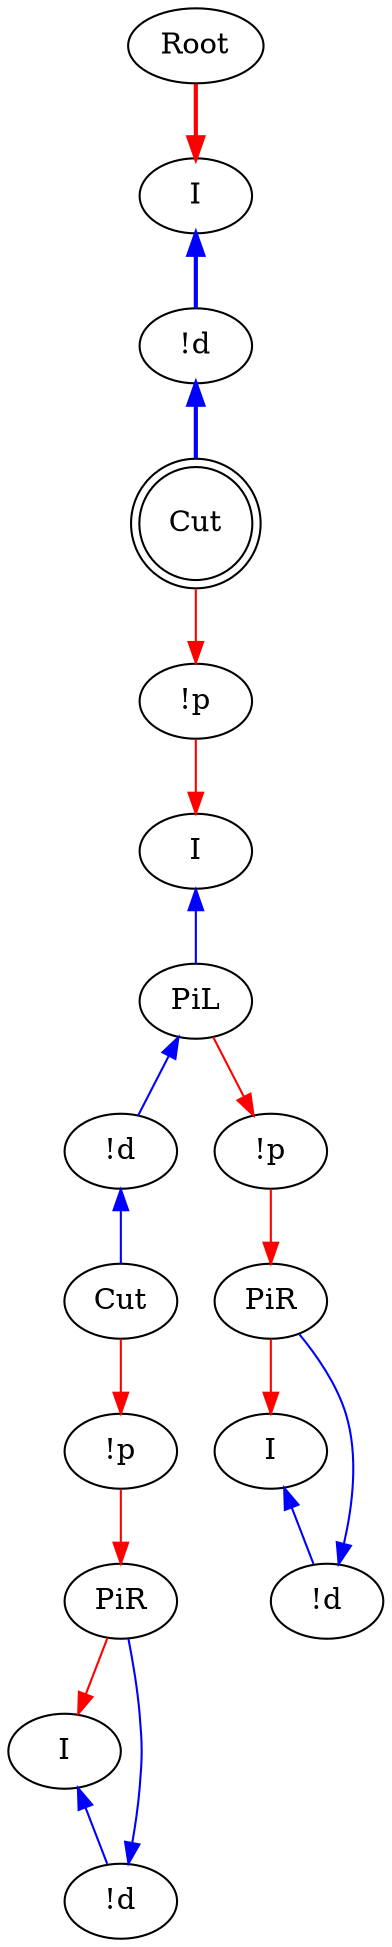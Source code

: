 digraph {
"Root0" [label="Root"]
"!d0" [label="!d"]
"!p0" [label="!p"]
"!d1" [label="!d"]
"PiL0" [label="PiL"]
"I0" [label="I"]
"!p1" [label="!p"]
"PiR0" [label="PiR"]
"!d2" [label="!d"]
"I1" [label="I"]
"!p2" [label="!p"]
"Cut0" [label="Cut"]
"PiR1" [label="PiR"]
"!d3" [label="!d"]
"I2" [label="I"]
"Cut1" [label="Cut",shape=doublecircle]
"I3" [label="I"]
"PiL0" -> "!d1"[color=blue,tooltip="e103",dir=back]
"I0" -> "PiL0"[color=blue,tooltip="e105",dir=back]
"PiL0" -> "!p1"[color=red,tooltip="e107"]
"!p1" -> "PiR0"[color=red,tooltip="e111"]
"!d2" -> "PiR0"[color=blue,tooltip="e117",dir=back]
"PiR0" -> "I1"[color=red,tooltip="e119"]
"I1" -> "!d2"[color=blue,tooltip="e123",dir=back]
"Cut0" -> "!p2"[color=red,tooltip="e125"]
"!p2" -> "PiR1"[color=red,tooltip="e127"]
"!d3" -> "PiR1"[color=blue,tooltip="e129",dir=back]
"PiR1" -> "I2"[color=red,tooltip="e131"]
"I2" -> "!d3"[color=blue,tooltip="e133",dir=back]
"!d1" -> "Cut0"[color=blue,tooltip="e47",dir=back]
"Cut1" -> "!p0"[color=red,tooltip="e57"]
"!d0" -> "Cut1"[color=blue,tooltip="e87",penwidth=2,dir=back]
"I3" -> "!d0"[color=blue,tooltip="e91",penwidth=2,dir=back]
"!p0" -> "I0"[color=red,tooltip="e95"]
"Root0" -> "I3"[color=red,tooltip="rettop",penwidth=2]
}
